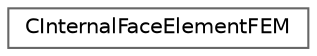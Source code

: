digraph "Graphical Class Hierarchy"
{
 // LATEX_PDF_SIZE
  bgcolor="transparent";
  edge [fontname=Helvetica,fontsize=10,labelfontname=Helvetica,labelfontsize=10];
  node [fontname=Helvetica,fontsize=10,shape=box,height=0.2,width=0.4];
  rankdir="LR";
  Node0 [id="Node000000",label="CInternalFaceElementFEM",height=0.2,width=0.4,color="grey40", fillcolor="white", style="filled",URL="$structCInternalFaceElementFEM.html",tooltip="Class to store an internal face for the FEM solver."];
}
